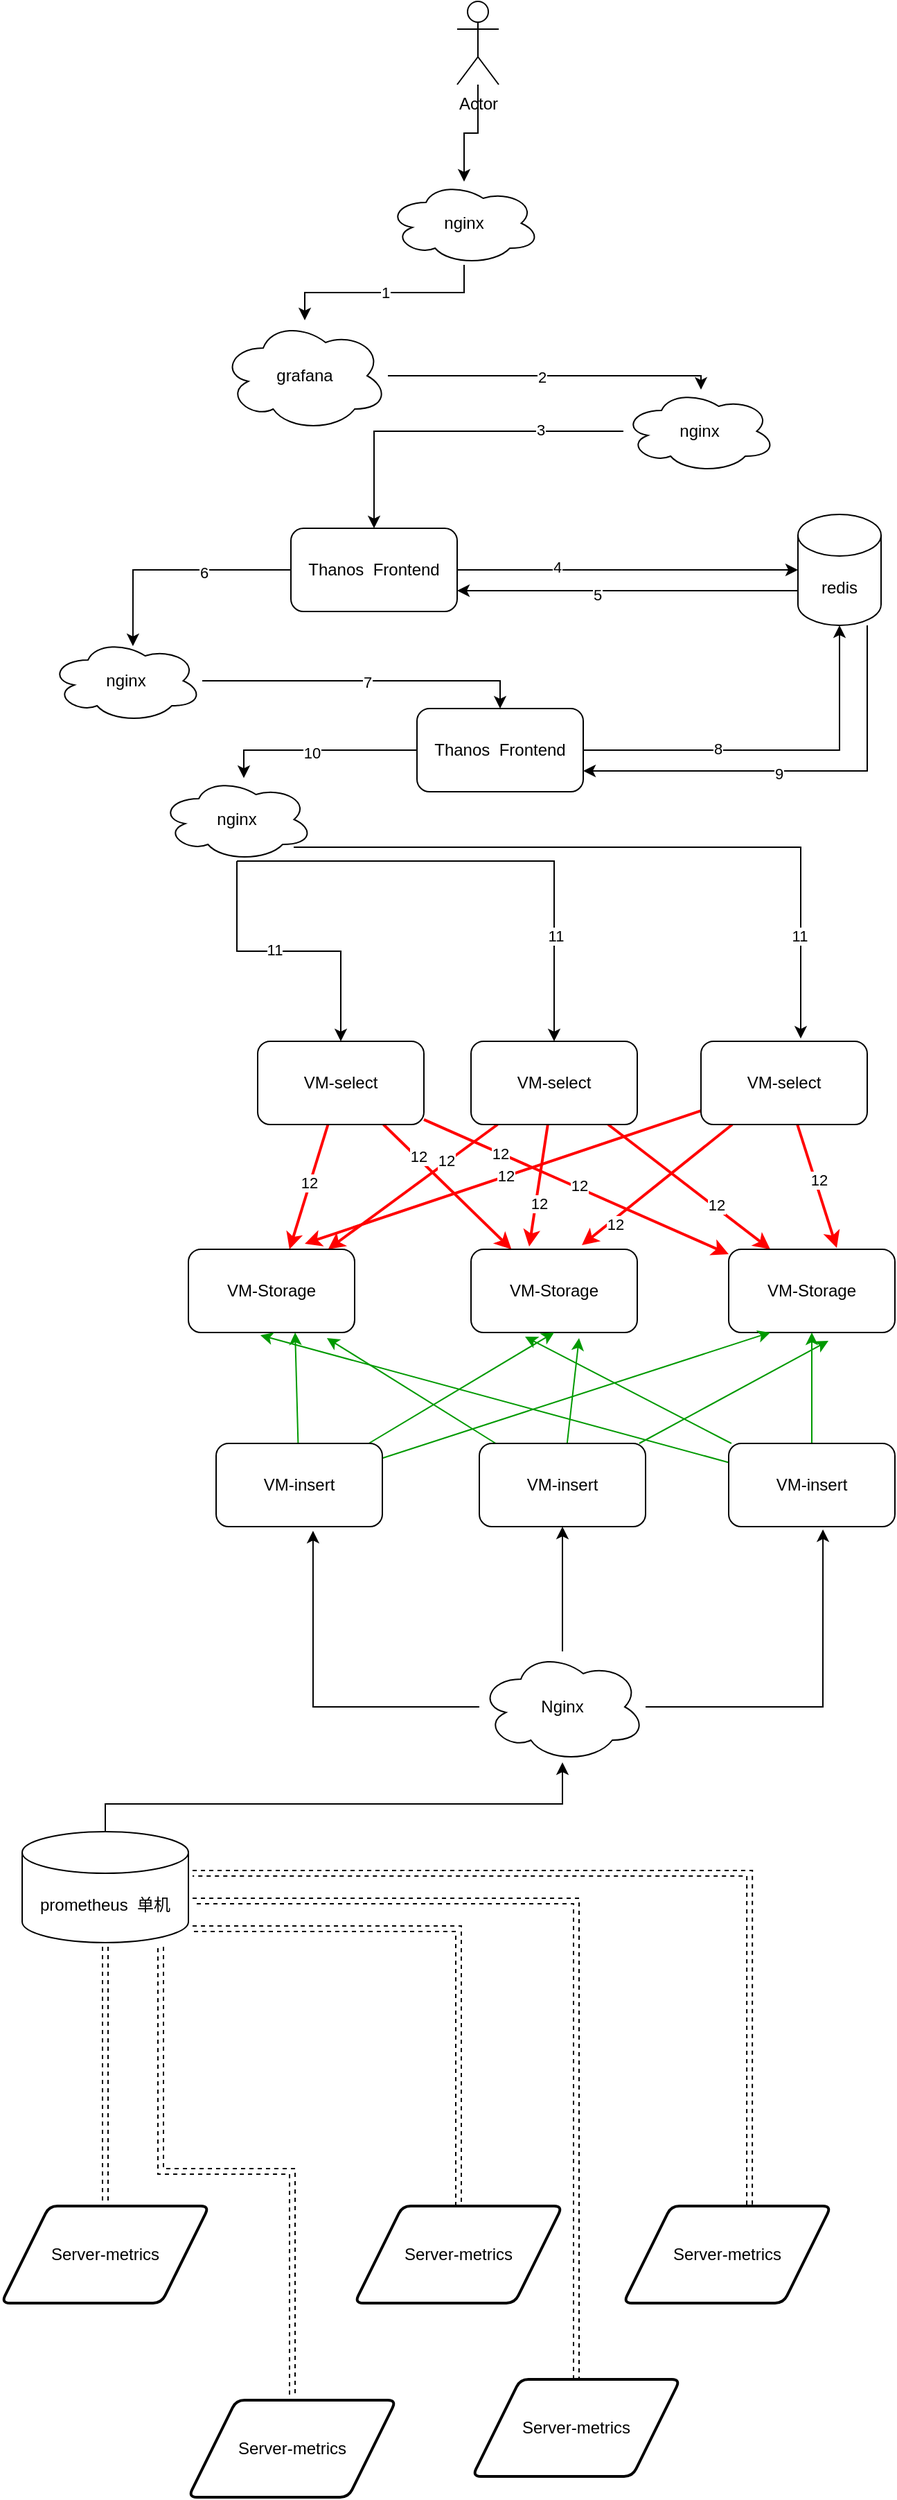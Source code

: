 <mxfile version="21.3.5" type="github">
  <diagram name="第 1 页" id="apGWLVf1tLF-vJ0WIXsu">
    <mxGraphModel dx="1011" dy="1836" grid="1" gridSize="10" guides="1" tooltips="1" connect="1" arrows="1" fold="1" page="1" pageScale="1" pageWidth="827" pageHeight="1169" math="0" shadow="0">
      <root>
        <mxCell id="0" />
        <mxCell id="1" parent="0" />
        <mxCell id="ZDcYHsZx4kjSnJrINLyP-52" value="" style="edgeStyle=orthogonalEdgeStyle;rounded=0;orthogonalLoop=1;jettySize=auto;html=1;" edge="1" parent="1" source="ZDcYHsZx4kjSnJrINLyP-1" target="ZDcYHsZx4kjSnJrINLyP-50">
          <mxGeometry relative="1" as="geometry" />
        </mxCell>
        <mxCell id="ZDcYHsZx4kjSnJrINLyP-1" value="Actor" style="shape=umlActor;verticalLabelPosition=bottom;verticalAlign=top;html=1;outlineConnect=0;" vertex="1" parent="1">
          <mxGeometry x="354" y="-120" width="30" height="60" as="geometry" />
        </mxCell>
        <mxCell id="ZDcYHsZx4kjSnJrINLyP-55" value="" style="edgeStyle=orthogonalEdgeStyle;rounded=0;orthogonalLoop=1;jettySize=auto;html=1;" edge="1" parent="1" source="ZDcYHsZx4kjSnJrINLyP-2" target="ZDcYHsZx4kjSnJrINLyP-54">
          <mxGeometry relative="1" as="geometry">
            <Array as="points">
              <mxPoint x="530" y="150" />
            </Array>
          </mxGeometry>
        </mxCell>
        <mxCell id="ZDcYHsZx4kjSnJrINLyP-64" value="2" style="edgeLabel;html=1;align=center;verticalAlign=middle;resizable=0;points=[];" vertex="1" connectable="0" parent="ZDcYHsZx4kjSnJrINLyP-55">
          <mxGeometry x="-0.059" y="-1" relative="1" as="geometry">
            <mxPoint as="offset" />
          </mxGeometry>
        </mxCell>
        <mxCell id="ZDcYHsZx4kjSnJrINLyP-2" value="grafana" style="ellipse;shape=cloud;whiteSpace=wrap;html=1;" vertex="1" parent="1">
          <mxGeometry x="184" y="110" width="120" height="80" as="geometry" />
        </mxCell>
        <mxCell id="ZDcYHsZx4kjSnJrINLyP-58" style="edgeStyle=orthogonalEdgeStyle;rounded=0;orthogonalLoop=1;jettySize=auto;html=1;entryX=0.545;entryY=0.083;entryDx=0;entryDy=0;entryPerimeter=0;" edge="1" parent="1" source="ZDcYHsZx4kjSnJrINLyP-4" target="ZDcYHsZx4kjSnJrINLyP-57">
          <mxGeometry relative="1" as="geometry" />
        </mxCell>
        <mxCell id="ZDcYHsZx4kjSnJrINLyP-68" value="6" style="edgeLabel;html=1;align=center;verticalAlign=middle;resizable=0;points=[];" vertex="1" connectable="0" parent="ZDcYHsZx4kjSnJrINLyP-58">
          <mxGeometry x="-0.254" y="2" relative="1" as="geometry">
            <mxPoint as="offset" />
          </mxGeometry>
        </mxCell>
        <mxCell id="ZDcYHsZx4kjSnJrINLyP-60" style="edgeStyle=orthogonalEdgeStyle;rounded=0;orthogonalLoop=1;jettySize=auto;html=1;" edge="1" parent="1" source="ZDcYHsZx4kjSnJrINLyP-4" target="ZDcYHsZx4kjSnJrINLyP-5">
          <mxGeometry relative="1" as="geometry" />
        </mxCell>
        <mxCell id="ZDcYHsZx4kjSnJrINLyP-66" value="4" style="edgeLabel;html=1;align=center;verticalAlign=middle;resizable=0;points=[];" vertex="1" connectable="0" parent="ZDcYHsZx4kjSnJrINLyP-60">
          <mxGeometry x="-0.415" y="2" relative="1" as="geometry">
            <mxPoint as="offset" />
          </mxGeometry>
        </mxCell>
        <mxCell id="ZDcYHsZx4kjSnJrINLyP-4" value="Thanos&amp;nbsp;&amp;nbsp;Frontend" style="rounded=1;whiteSpace=wrap;html=1;" vertex="1" parent="1">
          <mxGeometry x="234" y="260" width="120" height="60" as="geometry" />
        </mxCell>
        <mxCell id="ZDcYHsZx4kjSnJrINLyP-63" style="edgeStyle=orthogonalEdgeStyle;rounded=0;orthogonalLoop=1;jettySize=auto;html=1;entryX=1;entryY=0.75;entryDx=0;entryDy=0;" edge="1" parent="1" source="ZDcYHsZx4kjSnJrINLyP-5" target="ZDcYHsZx4kjSnJrINLyP-4">
          <mxGeometry relative="1" as="geometry">
            <Array as="points">
              <mxPoint x="540" y="305" />
              <mxPoint x="540" y="305" />
            </Array>
          </mxGeometry>
        </mxCell>
        <mxCell id="ZDcYHsZx4kjSnJrINLyP-67" value="5" style="edgeLabel;html=1;align=center;verticalAlign=middle;resizable=0;points=[];" vertex="1" connectable="0" parent="ZDcYHsZx4kjSnJrINLyP-63">
          <mxGeometry x="0.179" y="3" relative="1" as="geometry">
            <mxPoint as="offset" />
          </mxGeometry>
        </mxCell>
        <mxCell id="ZDcYHsZx4kjSnJrINLyP-72" style="edgeStyle=orthogonalEdgeStyle;rounded=0;orthogonalLoop=1;jettySize=auto;html=1;entryX=1;entryY=0.75;entryDx=0;entryDy=0;" edge="1" parent="1" source="ZDcYHsZx4kjSnJrINLyP-5" target="ZDcYHsZx4kjSnJrINLyP-8">
          <mxGeometry relative="1" as="geometry">
            <Array as="points">
              <mxPoint x="650" y="435" />
            </Array>
          </mxGeometry>
        </mxCell>
        <mxCell id="ZDcYHsZx4kjSnJrINLyP-73" value="9" style="edgeLabel;html=1;align=center;verticalAlign=middle;resizable=0;points=[];" vertex="1" connectable="0" parent="ZDcYHsZx4kjSnJrINLyP-72">
          <mxGeometry x="0.09" y="2" relative="1" as="geometry">
            <mxPoint as="offset" />
          </mxGeometry>
        </mxCell>
        <mxCell id="ZDcYHsZx4kjSnJrINLyP-5" value="redis" style="shape=cylinder3;whiteSpace=wrap;html=1;boundedLbl=1;backgroundOutline=1;size=15;" vertex="1" parent="1">
          <mxGeometry x="600" y="250" width="60" height="80" as="geometry" />
        </mxCell>
        <mxCell id="ZDcYHsZx4kjSnJrINLyP-61" style="edgeStyle=orthogonalEdgeStyle;rounded=0;orthogonalLoop=1;jettySize=auto;html=1;entryX=0.5;entryY=1;entryDx=0;entryDy=0;entryPerimeter=0;" edge="1" parent="1" source="ZDcYHsZx4kjSnJrINLyP-8" target="ZDcYHsZx4kjSnJrINLyP-5">
          <mxGeometry relative="1" as="geometry" />
        </mxCell>
        <mxCell id="ZDcYHsZx4kjSnJrINLyP-70" value="8" style="edgeLabel;html=1;align=center;verticalAlign=middle;resizable=0;points=[];" vertex="1" connectable="0" parent="ZDcYHsZx4kjSnJrINLyP-61">
          <mxGeometry x="-0.294" y="1" relative="1" as="geometry">
            <mxPoint as="offset" />
          </mxGeometry>
        </mxCell>
        <mxCell id="ZDcYHsZx4kjSnJrINLyP-75" style="edgeStyle=orthogonalEdgeStyle;rounded=0;orthogonalLoop=1;jettySize=auto;html=1;" edge="1" parent="1" source="ZDcYHsZx4kjSnJrINLyP-8" target="ZDcYHsZx4kjSnJrINLyP-74">
          <mxGeometry relative="1" as="geometry">
            <Array as="points">
              <mxPoint x="200" y="420" />
            </Array>
          </mxGeometry>
        </mxCell>
        <mxCell id="ZDcYHsZx4kjSnJrINLyP-80" value="10" style="edgeLabel;html=1;align=center;verticalAlign=middle;resizable=0;points=[];" vertex="1" connectable="0" parent="ZDcYHsZx4kjSnJrINLyP-75">
          <mxGeometry x="0.047" y="2" relative="1" as="geometry">
            <mxPoint as="offset" />
          </mxGeometry>
        </mxCell>
        <mxCell id="ZDcYHsZx4kjSnJrINLyP-8" value="Thanos&amp;nbsp;&amp;nbsp;Frontend" style="rounded=1;whiteSpace=wrap;html=1;" vertex="1" parent="1">
          <mxGeometry x="325" y="390" width="120" height="60" as="geometry" />
        </mxCell>
        <mxCell id="ZDcYHsZx4kjSnJrINLyP-22" style="rounded=1;orthogonalLoop=1;jettySize=auto;html=1;entryX=0.608;entryY=0;entryDx=0;entryDy=0;entryPerimeter=0;strokeWidth=2;strokeColor=#FF0000;" edge="1" parent="1" source="ZDcYHsZx4kjSnJrINLyP-13" target="ZDcYHsZx4kjSnJrINLyP-19">
          <mxGeometry relative="1" as="geometry" />
        </mxCell>
        <mxCell id="ZDcYHsZx4kjSnJrINLyP-84" value="12" style="edgeLabel;html=1;align=center;verticalAlign=middle;resizable=0;points=[];" vertex="1" connectable="0" parent="ZDcYHsZx4kjSnJrINLyP-22">
          <mxGeometry x="-0.062" y="-1" relative="1" as="geometry">
            <mxPoint as="offset" />
          </mxGeometry>
        </mxCell>
        <mxCell id="ZDcYHsZx4kjSnJrINLyP-23" style="rounded=1;orthogonalLoop=1;jettySize=auto;html=1;strokeWidth=2;strokeColor=#FF0000;" edge="1" parent="1" source="ZDcYHsZx4kjSnJrINLyP-13" target="ZDcYHsZx4kjSnJrINLyP-20">
          <mxGeometry relative="1" as="geometry" />
        </mxCell>
        <mxCell id="ZDcYHsZx4kjSnJrINLyP-85" value="12" style="edgeLabel;html=1;align=center;verticalAlign=middle;resizable=0;points=[];" vertex="1" connectable="0" parent="ZDcYHsZx4kjSnJrINLyP-23">
          <mxGeometry x="-0.471" y="1" relative="1" as="geometry">
            <mxPoint as="offset" />
          </mxGeometry>
        </mxCell>
        <mxCell id="ZDcYHsZx4kjSnJrINLyP-24" style="rounded=1;orthogonalLoop=1;jettySize=auto;html=1;strokeWidth=2;strokeColor=#FF0000;" edge="1" parent="1" source="ZDcYHsZx4kjSnJrINLyP-13" target="ZDcYHsZx4kjSnJrINLyP-21">
          <mxGeometry relative="1" as="geometry" />
        </mxCell>
        <mxCell id="ZDcYHsZx4kjSnJrINLyP-86" value="12" style="edgeLabel;html=1;align=center;verticalAlign=middle;resizable=0;points=[];" vertex="1" connectable="0" parent="ZDcYHsZx4kjSnJrINLyP-24">
          <mxGeometry x="-0.499" relative="1" as="geometry">
            <mxPoint as="offset" />
          </mxGeometry>
        </mxCell>
        <mxCell id="ZDcYHsZx4kjSnJrINLyP-89" value="12" style="edgeLabel;html=1;align=center;verticalAlign=middle;resizable=0;points=[];" vertex="1" connectable="0" parent="ZDcYHsZx4kjSnJrINLyP-24">
          <mxGeometry x="0.012" y="2" relative="1" as="geometry">
            <mxPoint as="offset" />
          </mxGeometry>
        </mxCell>
        <mxCell id="ZDcYHsZx4kjSnJrINLyP-13" value="VM-select" style="rounded=1;whiteSpace=wrap;html=1;" vertex="1" parent="1">
          <mxGeometry x="210" y="630" width="120" height="60" as="geometry" />
        </mxCell>
        <mxCell id="ZDcYHsZx4kjSnJrINLyP-25" style="rounded=1;orthogonalLoop=1;jettySize=auto;html=1;strokeWidth=2;strokeColor=#FF0000;" edge="1" parent="1" source="ZDcYHsZx4kjSnJrINLyP-14" target="ZDcYHsZx4kjSnJrINLyP-19">
          <mxGeometry relative="1" as="geometry" />
        </mxCell>
        <mxCell id="ZDcYHsZx4kjSnJrINLyP-87" value="12" style="edgeLabel;html=1;align=center;verticalAlign=middle;resizable=0;points=[];" vertex="1" connectable="0" parent="ZDcYHsZx4kjSnJrINLyP-25">
          <mxGeometry x="-0.403" y="-1" relative="1" as="geometry">
            <mxPoint as="offset" />
          </mxGeometry>
        </mxCell>
        <mxCell id="ZDcYHsZx4kjSnJrINLyP-26" style="rounded=1;orthogonalLoop=1;jettySize=auto;html=1;entryX=0.35;entryY=-0.033;entryDx=0;entryDy=0;entryPerimeter=0;strokeWidth=2;strokeColor=#FF0000;" edge="1" parent="1" source="ZDcYHsZx4kjSnJrINLyP-14" target="ZDcYHsZx4kjSnJrINLyP-20">
          <mxGeometry relative="1" as="geometry" />
        </mxCell>
        <mxCell id="ZDcYHsZx4kjSnJrINLyP-90" value="12" style="edgeLabel;html=1;align=center;verticalAlign=middle;resizable=0;points=[];" vertex="1" connectable="0" parent="ZDcYHsZx4kjSnJrINLyP-26">
          <mxGeometry x="0.287" y="2" relative="1" as="geometry">
            <mxPoint as="offset" />
          </mxGeometry>
        </mxCell>
        <mxCell id="ZDcYHsZx4kjSnJrINLyP-27" style="rounded=1;orthogonalLoop=1;jettySize=auto;html=1;entryX=0.25;entryY=0;entryDx=0;entryDy=0;strokeWidth=2;strokeColor=#FF0000;" edge="1" parent="1" source="ZDcYHsZx4kjSnJrINLyP-14" target="ZDcYHsZx4kjSnJrINLyP-21">
          <mxGeometry relative="1" as="geometry" />
        </mxCell>
        <mxCell id="ZDcYHsZx4kjSnJrINLyP-92" value="12" style="edgeLabel;html=1;align=center;verticalAlign=middle;resizable=0;points=[];" vertex="1" connectable="0" parent="ZDcYHsZx4kjSnJrINLyP-27">
          <mxGeometry x="0.317" y="2" relative="1" as="geometry">
            <mxPoint as="offset" />
          </mxGeometry>
        </mxCell>
        <mxCell id="ZDcYHsZx4kjSnJrINLyP-14" value="VM-select" style="rounded=1;whiteSpace=wrap;html=1;" vertex="1" parent="1">
          <mxGeometry x="364" y="630" width="120" height="60" as="geometry" />
        </mxCell>
        <mxCell id="ZDcYHsZx4kjSnJrINLyP-29" style="rounded=1;orthogonalLoop=1;jettySize=auto;html=1;entryX=0.7;entryY=-0.067;entryDx=0;entryDy=0;entryPerimeter=0;strokeWidth=2;strokeColor=#FF0000;" edge="1" parent="1" source="ZDcYHsZx4kjSnJrINLyP-15" target="ZDcYHsZx4kjSnJrINLyP-19">
          <mxGeometry relative="1" as="geometry" />
        </mxCell>
        <mxCell id="ZDcYHsZx4kjSnJrINLyP-88" value="12" style="edgeLabel;html=1;align=center;verticalAlign=middle;resizable=0;points=[];" vertex="1" connectable="0" parent="ZDcYHsZx4kjSnJrINLyP-29">
          <mxGeometry x="-0.017" y="-1" relative="1" as="geometry">
            <mxPoint as="offset" />
          </mxGeometry>
        </mxCell>
        <mxCell id="ZDcYHsZx4kjSnJrINLyP-30" style="rounded=1;orthogonalLoop=1;jettySize=auto;html=1;entryX=0.667;entryY=-0.05;entryDx=0;entryDy=0;entryPerimeter=0;strokeWidth=2;strokeColor=#FF0000;" edge="1" parent="1" source="ZDcYHsZx4kjSnJrINLyP-15" target="ZDcYHsZx4kjSnJrINLyP-20">
          <mxGeometry relative="1" as="geometry" />
        </mxCell>
        <mxCell id="ZDcYHsZx4kjSnJrINLyP-91" value="12" style="edgeLabel;html=1;align=center;verticalAlign=middle;resizable=0;points=[];" vertex="1" connectable="0" parent="ZDcYHsZx4kjSnJrINLyP-30">
          <mxGeometry x="0.596" y="3" relative="1" as="geometry">
            <mxPoint as="offset" />
          </mxGeometry>
        </mxCell>
        <mxCell id="ZDcYHsZx4kjSnJrINLyP-31" style="rounded=1;orthogonalLoop=1;jettySize=auto;html=1;entryX=0.65;entryY=-0.017;entryDx=0;entryDy=0;entryPerimeter=0;strokeWidth=2;strokeColor=#FF0000;" edge="1" parent="1" source="ZDcYHsZx4kjSnJrINLyP-15" target="ZDcYHsZx4kjSnJrINLyP-21">
          <mxGeometry relative="1" as="geometry" />
        </mxCell>
        <mxCell id="ZDcYHsZx4kjSnJrINLyP-93" value="12" style="edgeLabel;html=1;align=center;verticalAlign=middle;resizable=0;points=[];" vertex="1" connectable="0" parent="ZDcYHsZx4kjSnJrINLyP-31">
          <mxGeometry x="-0.084" y="3" relative="1" as="geometry">
            <mxPoint x="-1" as="offset" />
          </mxGeometry>
        </mxCell>
        <mxCell id="ZDcYHsZx4kjSnJrINLyP-15" value="VM-select" style="rounded=1;whiteSpace=wrap;html=1;" vertex="1" parent="1">
          <mxGeometry x="530" y="630" width="120" height="60" as="geometry" />
        </mxCell>
        <mxCell id="ZDcYHsZx4kjSnJrINLyP-19" value="VM-Storage" style="rounded=1;whiteSpace=wrap;html=1;" vertex="1" parent="1">
          <mxGeometry x="160" y="780" width="120" height="60" as="geometry" />
        </mxCell>
        <mxCell id="ZDcYHsZx4kjSnJrINLyP-20" value="VM-Storage" style="rounded=1;whiteSpace=wrap;html=1;" vertex="1" parent="1">
          <mxGeometry x="364" y="780" width="120" height="60" as="geometry" />
        </mxCell>
        <mxCell id="ZDcYHsZx4kjSnJrINLyP-21" value="VM-Storage" style="rounded=1;whiteSpace=wrap;html=1;" vertex="1" parent="1">
          <mxGeometry x="550" y="780" width="120" height="60" as="geometry" />
        </mxCell>
        <mxCell id="ZDcYHsZx4kjSnJrINLyP-35" style="rounded=0;orthogonalLoop=1;jettySize=auto;html=1;entryX=0.25;entryY=1;entryDx=0;entryDy=0;strokeColor=#009900;" edge="1" parent="1" source="ZDcYHsZx4kjSnJrINLyP-32" target="ZDcYHsZx4kjSnJrINLyP-21">
          <mxGeometry relative="1" as="geometry" />
        </mxCell>
        <mxCell id="ZDcYHsZx4kjSnJrINLyP-36" style="rounded=0;orthogonalLoop=1;jettySize=auto;html=1;entryX=0.5;entryY=1;entryDx=0;entryDy=0;strokeColor=#009900;" edge="1" parent="1" source="ZDcYHsZx4kjSnJrINLyP-32" target="ZDcYHsZx4kjSnJrINLyP-20">
          <mxGeometry relative="1" as="geometry" />
        </mxCell>
        <mxCell id="ZDcYHsZx4kjSnJrINLyP-37" style="rounded=0;orthogonalLoop=1;jettySize=auto;html=1;entryX=0.642;entryY=1;entryDx=0;entryDy=0;entryPerimeter=0;strokeColor=#009900;" edge="1" parent="1" source="ZDcYHsZx4kjSnJrINLyP-32" target="ZDcYHsZx4kjSnJrINLyP-19">
          <mxGeometry relative="1" as="geometry" />
        </mxCell>
        <mxCell id="ZDcYHsZx4kjSnJrINLyP-32" value="VM-insert" style="rounded=1;whiteSpace=wrap;html=1;" vertex="1" parent="1">
          <mxGeometry x="180" y="920" width="120" height="60" as="geometry" />
        </mxCell>
        <mxCell id="ZDcYHsZx4kjSnJrINLyP-38" style="rounded=0;orthogonalLoop=1;jettySize=auto;html=1;entryX=0.833;entryY=1.067;entryDx=0;entryDy=0;entryPerimeter=0;strokeColor=#009900;" edge="1" parent="1" source="ZDcYHsZx4kjSnJrINLyP-33" target="ZDcYHsZx4kjSnJrINLyP-19">
          <mxGeometry relative="1" as="geometry" />
        </mxCell>
        <mxCell id="ZDcYHsZx4kjSnJrINLyP-39" style="rounded=0;orthogonalLoop=1;jettySize=auto;html=1;entryX=0.65;entryY=1.067;entryDx=0;entryDy=0;entryPerimeter=0;strokeColor=#009900;" edge="1" parent="1" source="ZDcYHsZx4kjSnJrINLyP-33" target="ZDcYHsZx4kjSnJrINLyP-20">
          <mxGeometry relative="1" as="geometry" />
        </mxCell>
        <mxCell id="ZDcYHsZx4kjSnJrINLyP-40" style="rounded=0;orthogonalLoop=1;jettySize=auto;html=1;entryX=0.6;entryY=1.1;entryDx=0;entryDy=0;entryPerimeter=0;strokeColor=#009900;" edge="1" parent="1" source="ZDcYHsZx4kjSnJrINLyP-33" target="ZDcYHsZx4kjSnJrINLyP-21">
          <mxGeometry relative="1" as="geometry" />
        </mxCell>
        <mxCell id="ZDcYHsZx4kjSnJrINLyP-33" value="VM-insert" style="rounded=1;whiteSpace=wrap;html=1;" vertex="1" parent="1">
          <mxGeometry x="370" y="920" width="120" height="60" as="geometry" />
        </mxCell>
        <mxCell id="ZDcYHsZx4kjSnJrINLyP-41" style="rounded=0;orthogonalLoop=1;jettySize=auto;html=1;entryX=0.433;entryY=1.033;entryDx=0;entryDy=0;entryPerimeter=0;strokeColor=#009900;" edge="1" parent="1" source="ZDcYHsZx4kjSnJrINLyP-34" target="ZDcYHsZx4kjSnJrINLyP-19">
          <mxGeometry relative="1" as="geometry" />
        </mxCell>
        <mxCell id="ZDcYHsZx4kjSnJrINLyP-42" style="rounded=0;orthogonalLoop=1;jettySize=auto;html=1;entryX=0.325;entryY=1.05;entryDx=0;entryDy=0;entryPerimeter=0;strokeColor=#009900;" edge="1" parent="1" source="ZDcYHsZx4kjSnJrINLyP-34" target="ZDcYHsZx4kjSnJrINLyP-20">
          <mxGeometry relative="1" as="geometry" />
        </mxCell>
        <mxCell id="ZDcYHsZx4kjSnJrINLyP-44" style="rounded=0;orthogonalLoop=1;jettySize=auto;html=1;entryX=0.5;entryY=1;entryDx=0;entryDy=0;strokeColor=#009900;" edge="1" parent="1" source="ZDcYHsZx4kjSnJrINLyP-34" target="ZDcYHsZx4kjSnJrINLyP-21">
          <mxGeometry relative="1" as="geometry" />
        </mxCell>
        <mxCell id="ZDcYHsZx4kjSnJrINLyP-34" value="VM-insert" style="rounded=1;whiteSpace=wrap;html=1;" vertex="1" parent="1">
          <mxGeometry x="550" y="920" width="120" height="60" as="geometry" />
        </mxCell>
        <mxCell id="ZDcYHsZx4kjSnJrINLyP-101" style="edgeStyle=orthogonalEdgeStyle;rounded=0;orthogonalLoop=1;jettySize=auto;html=1;dashed=1;shape=link;elbow=vertical;sourcePerimeterSpacing=3;targetPerimeterSpacing=4;" edge="1" parent="1" source="ZDcYHsZx4kjSnJrINLyP-45" target="ZDcYHsZx4kjSnJrINLyP-94">
          <mxGeometry relative="1" as="geometry" />
        </mxCell>
        <mxCell id="ZDcYHsZx4kjSnJrINLyP-102" style="edgeStyle=orthogonalEdgeStyle;rounded=0;orthogonalLoop=1;jettySize=auto;html=1;entryX=0.5;entryY=0;entryDx=0;entryDy=0;dashed=1;shape=link;elbow=vertical;sourcePerimeterSpacing=3;targetPerimeterSpacing=4;" edge="1" parent="1" source="ZDcYHsZx4kjSnJrINLyP-45" target="ZDcYHsZx4kjSnJrINLyP-95">
          <mxGeometry relative="1" as="geometry">
            <Array as="points">
              <mxPoint x="355" y="1270" />
            </Array>
          </mxGeometry>
        </mxCell>
        <mxCell id="ZDcYHsZx4kjSnJrINLyP-103" style="edgeStyle=orthogonalEdgeStyle;rounded=0;orthogonalLoop=1;jettySize=auto;html=1;entryX=0.607;entryY=-0.014;entryDx=0;entryDy=0;entryPerimeter=0;dashed=1;shape=link;elbow=vertical;sourcePerimeterSpacing=3;targetPerimeterSpacing=4;" edge="1" parent="1" source="ZDcYHsZx4kjSnJrINLyP-45" target="ZDcYHsZx4kjSnJrINLyP-96">
          <mxGeometry relative="1" as="geometry">
            <Array as="points">
              <mxPoint x="565" y="1230" />
            </Array>
          </mxGeometry>
        </mxCell>
        <mxCell id="ZDcYHsZx4kjSnJrINLyP-104" style="edgeStyle=orthogonalEdgeStyle;rounded=0;orthogonalLoop=1;jettySize=auto;html=1;dashed=1;shape=link;elbow=vertical;sourcePerimeterSpacing=3;targetPerimeterSpacing=4;" edge="1" parent="1" source="ZDcYHsZx4kjSnJrINLyP-45" target="ZDcYHsZx4kjSnJrINLyP-97">
          <mxGeometry relative="1" as="geometry">
            <Array as="points">
              <mxPoint x="140" y="1445" />
              <mxPoint x="235" y="1445" />
            </Array>
          </mxGeometry>
        </mxCell>
        <mxCell id="ZDcYHsZx4kjSnJrINLyP-105" style="edgeStyle=orthogonalEdgeStyle;rounded=0;orthogonalLoop=1;jettySize=auto;html=1;entryX=0.5;entryY=0;entryDx=0;entryDy=0;dashed=1;shape=link;elbow=vertical;sourcePerimeterSpacing=3;targetPerimeterSpacing=4;" edge="1" parent="1" source="ZDcYHsZx4kjSnJrINLyP-45" target="ZDcYHsZx4kjSnJrINLyP-98">
          <mxGeometry relative="1" as="geometry">
            <Array as="points">
              <mxPoint x="440" y="1250" />
            </Array>
          </mxGeometry>
        </mxCell>
        <mxCell id="ZDcYHsZx4kjSnJrINLyP-106" style="edgeStyle=orthogonalEdgeStyle;rounded=0;orthogonalLoop=1;jettySize=auto;html=1;" edge="1" parent="1" source="ZDcYHsZx4kjSnJrINLyP-45" target="ZDcYHsZx4kjSnJrINLyP-46">
          <mxGeometry relative="1" as="geometry">
            <Array as="points">
              <mxPoint x="100" y="1180" />
              <mxPoint x="430" y="1180" />
            </Array>
          </mxGeometry>
        </mxCell>
        <mxCell id="ZDcYHsZx4kjSnJrINLyP-45" value="prometheus&amp;nbsp; 单机" style="shape=cylinder3;whiteSpace=wrap;html=1;boundedLbl=1;backgroundOutline=1;size=15;" vertex="1" parent="1">
          <mxGeometry x="40" y="1200" width="120" height="80" as="geometry" />
        </mxCell>
        <mxCell id="ZDcYHsZx4kjSnJrINLyP-47" style="edgeStyle=orthogonalEdgeStyle;rounded=0;orthogonalLoop=1;jettySize=auto;html=1;entryX=0.583;entryY=1.05;entryDx=0;entryDy=0;entryPerimeter=0;" edge="1" parent="1" source="ZDcYHsZx4kjSnJrINLyP-46" target="ZDcYHsZx4kjSnJrINLyP-32">
          <mxGeometry relative="1" as="geometry" />
        </mxCell>
        <mxCell id="ZDcYHsZx4kjSnJrINLyP-48" style="edgeStyle=orthogonalEdgeStyle;rounded=0;orthogonalLoop=1;jettySize=auto;html=1;entryX=0.5;entryY=1;entryDx=0;entryDy=0;" edge="1" parent="1" source="ZDcYHsZx4kjSnJrINLyP-46" target="ZDcYHsZx4kjSnJrINLyP-33">
          <mxGeometry relative="1" as="geometry" />
        </mxCell>
        <mxCell id="ZDcYHsZx4kjSnJrINLyP-49" style="edgeStyle=orthogonalEdgeStyle;rounded=0;orthogonalLoop=1;jettySize=auto;html=1;entryX=0.567;entryY=1.033;entryDx=0;entryDy=0;entryPerimeter=0;" edge="1" parent="1" source="ZDcYHsZx4kjSnJrINLyP-46" target="ZDcYHsZx4kjSnJrINLyP-34">
          <mxGeometry relative="1" as="geometry" />
        </mxCell>
        <mxCell id="ZDcYHsZx4kjSnJrINLyP-46" value="Nginx" style="ellipse;shape=cloud;whiteSpace=wrap;html=1;" vertex="1" parent="1">
          <mxGeometry x="370" y="1070" width="120" height="80" as="geometry" />
        </mxCell>
        <mxCell id="ZDcYHsZx4kjSnJrINLyP-53" value="1" style="edgeStyle=orthogonalEdgeStyle;rounded=0;orthogonalLoop=1;jettySize=auto;html=1;" edge="1" parent="1" source="ZDcYHsZx4kjSnJrINLyP-50" target="ZDcYHsZx4kjSnJrINLyP-2">
          <mxGeometry relative="1" as="geometry" />
        </mxCell>
        <mxCell id="ZDcYHsZx4kjSnJrINLyP-50" value="nginx" style="ellipse;shape=cloud;whiteSpace=wrap;html=1;" vertex="1" parent="1">
          <mxGeometry x="304" y="10" width="110" height="60" as="geometry" />
        </mxCell>
        <mxCell id="ZDcYHsZx4kjSnJrINLyP-56" style="edgeStyle=orthogonalEdgeStyle;rounded=0;orthogonalLoop=1;jettySize=auto;html=1;" edge="1" parent="1" source="ZDcYHsZx4kjSnJrINLyP-54" target="ZDcYHsZx4kjSnJrINLyP-4">
          <mxGeometry relative="1" as="geometry" />
        </mxCell>
        <mxCell id="ZDcYHsZx4kjSnJrINLyP-65" value="3" style="edgeLabel;html=1;align=center;verticalAlign=middle;resizable=0;points=[];" vertex="1" connectable="0" parent="ZDcYHsZx4kjSnJrINLyP-56">
          <mxGeometry x="-0.52" y="-1" relative="1" as="geometry">
            <mxPoint as="offset" />
          </mxGeometry>
        </mxCell>
        <mxCell id="ZDcYHsZx4kjSnJrINLyP-54" value="nginx" style="ellipse;shape=cloud;whiteSpace=wrap;html=1;" vertex="1" parent="1">
          <mxGeometry x="474" y="160" width="110" height="60" as="geometry" />
        </mxCell>
        <mxCell id="ZDcYHsZx4kjSnJrINLyP-59" style="edgeStyle=orthogonalEdgeStyle;rounded=0;orthogonalLoop=1;jettySize=auto;html=1;entryX=0.5;entryY=0;entryDx=0;entryDy=0;" edge="1" parent="1" source="ZDcYHsZx4kjSnJrINLyP-57" target="ZDcYHsZx4kjSnJrINLyP-8">
          <mxGeometry relative="1" as="geometry" />
        </mxCell>
        <mxCell id="ZDcYHsZx4kjSnJrINLyP-69" value="7" style="edgeLabel;html=1;align=center;verticalAlign=middle;resizable=0;points=[];" vertex="1" connectable="0" parent="ZDcYHsZx4kjSnJrINLyP-59">
          <mxGeometry x="0.013" y="-1" relative="1" as="geometry">
            <mxPoint as="offset" />
          </mxGeometry>
        </mxCell>
        <mxCell id="ZDcYHsZx4kjSnJrINLyP-57" value="nginx" style="ellipse;shape=cloud;whiteSpace=wrap;html=1;" vertex="1" parent="1">
          <mxGeometry x="60" y="340" width="110" height="60" as="geometry" />
        </mxCell>
        <mxCell id="ZDcYHsZx4kjSnJrINLyP-77" style="edgeStyle=orthogonalEdgeStyle;rounded=0;orthogonalLoop=1;jettySize=auto;html=1;entryX=0.5;entryY=0;entryDx=0;entryDy=0;" edge="1" parent="1" source="ZDcYHsZx4kjSnJrINLyP-74" target="ZDcYHsZx4kjSnJrINLyP-14">
          <mxGeometry relative="1" as="geometry">
            <Array as="points">
              <mxPoint x="424" y="500" />
            </Array>
          </mxGeometry>
        </mxCell>
        <mxCell id="ZDcYHsZx4kjSnJrINLyP-82" value="11" style="edgeLabel;html=1;align=center;verticalAlign=middle;resizable=0;points=[];" vertex="1" connectable="0" parent="ZDcYHsZx4kjSnJrINLyP-77">
          <mxGeometry x="0.577" y="1" relative="1" as="geometry">
            <mxPoint as="offset" />
          </mxGeometry>
        </mxCell>
        <mxCell id="ZDcYHsZx4kjSnJrINLyP-78" style="edgeStyle=orthogonalEdgeStyle;rounded=0;orthogonalLoop=1;jettySize=auto;html=1;entryX=0.6;entryY=-0.033;entryDx=0;entryDy=0;entryPerimeter=0;" edge="1" parent="1" source="ZDcYHsZx4kjSnJrINLyP-74" target="ZDcYHsZx4kjSnJrINLyP-15">
          <mxGeometry relative="1" as="geometry">
            <Array as="points">
              <mxPoint x="602" y="490" />
            </Array>
          </mxGeometry>
        </mxCell>
        <mxCell id="ZDcYHsZx4kjSnJrINLyP-83" value="11" style="edgeLabel;html=1;align=center;verticalAlign=middle;resizable=0;points=[];" vertex="1" connectable="0" parent="ZDcYHsZx4kjSnJrINLyP-78">
          <mxGeometry x="0.706" y="-1" relative="1" as="geometry">
            <mxPoint as="offset" />
          </mxGeometry>
        </mxCell>
        <mxCell id="ZDcYHsZx4kjSnJrINLyP-79" style="edgeStyle=orthogonalEdgeStyle;rounded=0;orthogonalLoop=1;jettySize=auto;html=1;" edge="1" parent="1" source="ZDcYHsZx4kjSnJrINLyP-74" target="ZDcYHsZx4kjSnJrINLyP-13">
          <mxGeometry relative="1" as="geometry" />
        </mxCell>
        <mxCell id="ZDcYHsZx4kjSnJrINLyP-81" value="11" style="edgeLabel;html=1;align=center;verticalAlign=middle;resizable=0;points=[];" vertex="1" connectable="0" parent="ZDcYHsZx4kjSnJrINLyP-79">
          <mxGeometry x="-0.102" y="1" relative="1" as="geometry">
            <mxPoint as="offset" />
          </mxGeometry>
        </mxCell>
        <mxCell id="ZDcYHsZx4kjSnJrINLyP-74" value="nginx" style="ellipse;shape=cloud;whiteSpace=wrap;html=1;" vertex="1" parent="1">
          <mxGeometry x="140" y="440" width="110" height="60" as="geometry" />
        </mxCell>
        <mxCell id="ZDcYHsZx4kjSnJrINLyP-94" value="Server-metrics" style="shape=parallelogram;html=1;strokeWidth=2;perimeter=parallelogramPerimeter;whiteSpace=wrap;rounded=1;arcSize=12;size=0.23;" vertex="1" parent="1">
          <mxGeometry x="25" y="1470" width="150" height="70" as="geometry" />
        </mxCell>
        <mxCell id="ZDcYHsZx4kjSnJrINLyP-95" value="Server-metrics" style="shape=parallelogram;html=1;strokeWidth=2;perimeter=parallelogramPerimeter;whiteSpace=wrap;rounded=1;arcSize=12;size=0.23;" vertex="1" parent="1">
          <mxGeometry x="280" y="1470" width="150" height="70" as="geometry" />
        </mxCell>
        <mxCell id="ZDcYHsZx4kjSnJrINLyP-96" value="Server-metrics" style="shape=parallelogram;html=1;strokeWidth=2;perimeter=parallelogramPerimeter;whiteSpace=wrap;rounded=1;arcSize=12;size=0.23;" vertex="1" parent="1">
          <mxGeometry x="474" y="1470" width="150" height="70" as="geometry" />
        </mxCell>
        <mxCell id="ZDcYHsZx4kjSnJrINLyP-97" value="Server-metrics" style="shape=parallelogram;html=1;strokeWidth=2;perimeter=parallelogramPerimeter;whiteSpace=wrap;rounded=1;arcSize=12;size=0.23;" vertex="1" parent="1">
          <mxGeometry x="160" y="1610" width="150" height="70" as="geometry" />
        </mxCell>
        <mxCell id="ZDcYHsZx4kjSnJrINLyP-98" value="Server-metrics" style="shape=parallelogram;html=1;strokeWidth=2;perimeter=parallelogramPerimeter;whiteSpace=wrap;rounded=1;arcSize=12;size=0.23;" vertex="1" parent="1">
          <mxGeometry x="365" y="1595" width="150" height="70" as="geometry" />
        </mxCell>
      </root>
    </mxGraphModel>
  </diagram>
</mxfile>
